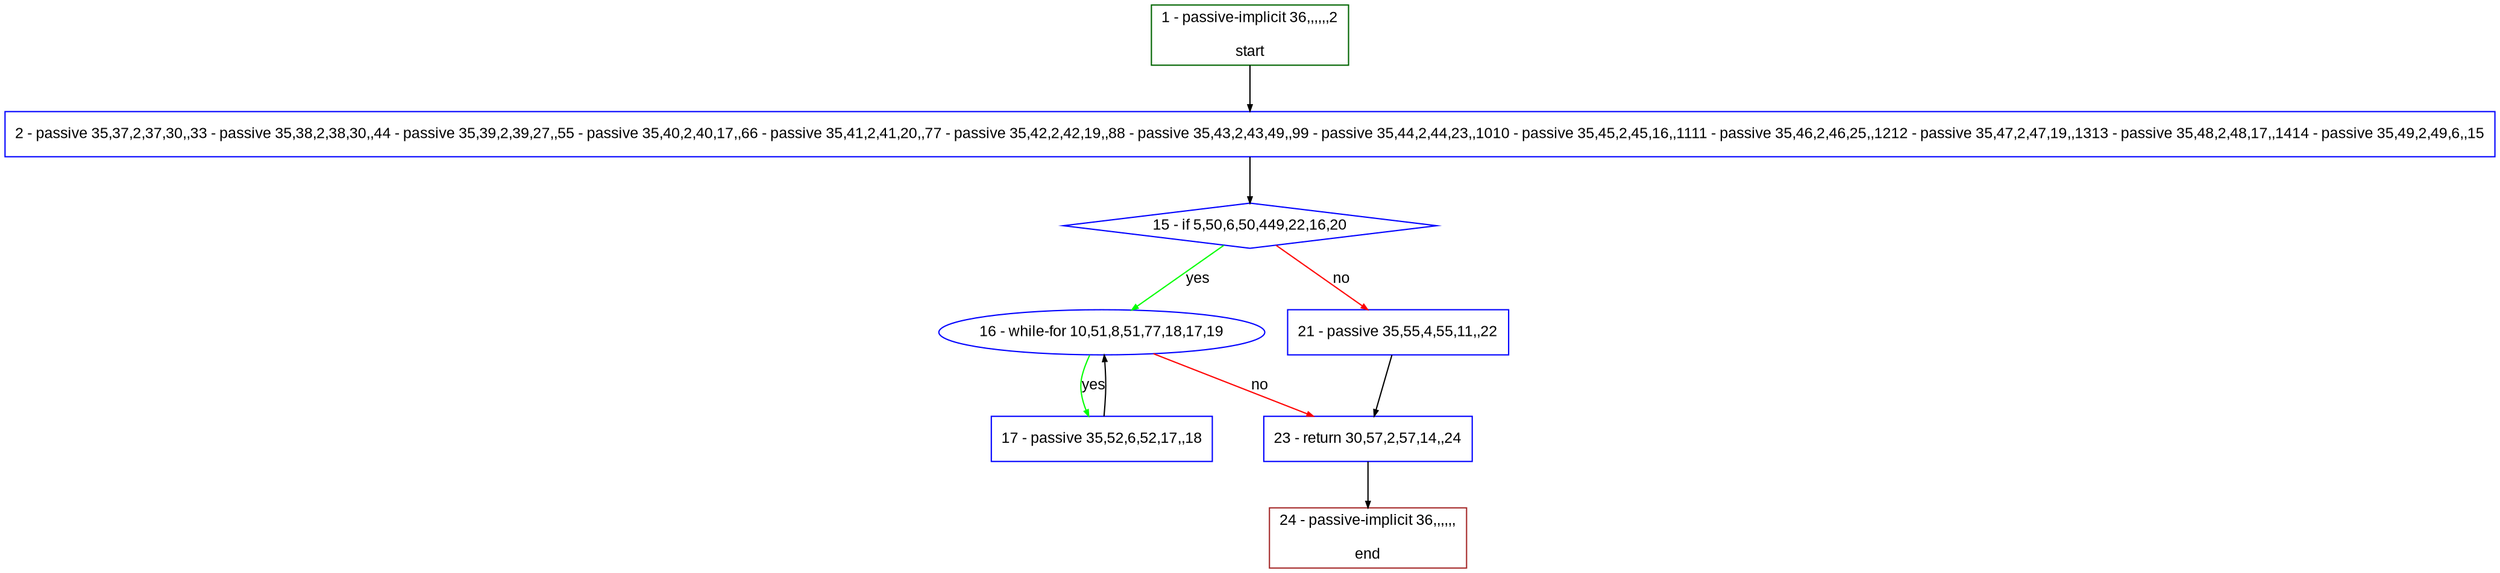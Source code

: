 digraph "" {
  graph [pack="true", label="", fontsize="12", packmode="clust", fontname="Arial", fillcolor="#FFFFCC", bgcolor="white", style="rounded,filled", compound="true"];
  node [node_initialized="no", label="", color="grey", fontsize="12", fillcolor="white", fontname="Arial", style="filled", shape="rectangle", compound="true", fixedsize="false"];
  edge [fontcolor="black", arrowhead="normal", arrowtail="none", arrowsize="0.5", ltail="", label="", color="black", fontsize="12", lhead="", fontname="Arial", dir="forward", compound="true"];
  __N1 [label="2 - passive 35,37,2,37,30,,33 - passive 35,38,2,38,30,,44 - passive 35,39,2,39,27,,55 - passive 35,40,2,40,17,,66 - passive 35,41,2,41,20,,77 - passive 35,42,2,42,19,,88 - passive 35,43,2,43,49,,99 - passive 35,44,2,44,23,,1010 - passive 35,45,2,45,16,,1111 - passive 35,46,2,46,25,,1212 - passive 35,47,2,47,19,,1313 - passive 35,48,2,48,17,,1414 - passive 35,49,2,49,6,,15", color="#0000ff", fillcolor="#ffffff", style="filled", shape="box"];
  __N2 [label="1 - passive-implicit 36,,,,,,2\n\nstart", color="#006400", fillcolor="#ffffff", style="filled", shape="box"];
  __N3 [label="15 - if 5,50,6,50,449,22,16,20", color="#0000ff", fillcolor="#ffffff", style="filled", shape="diamond"];
  __N4 [label="16 - while-for 10,51,8,51,77,18,17,19", color="#0000ff", fillcolor="#ffffff", style="filled", shape="oval"];
  __N5 [label="21 - passive 35,55,4,55,11,,22", color="#0000ff", fillcolor="#ffffff", style="filled", shape="box"];
  __N6 [label="17 - passive 35,52,6,52,17,,18", color="#0000ff", fillcolor="#ffffff", style="filled", shape="box"];
  __N7 [label="23 - return 30,57,2,57,14,,24", color="#0000ff", fillcolor="#ffffff", style="filled", shape="box"];
  __N8 [label="24 - passive-implicit 36,,,,,,\n\nend", color="#a52a2a", fillcolor="#ffffff", style="filled", shape="box"];
  __N2 -> __N1 [arrowhead="normal", arrowtail="none", color="#000000", label="", dir="forward"];
  __N1 -> __N3 [arrowhead="normal", arrowtail="none", color="#000000", label="", dir="forward"];
  __N3 -> __N4 [arrowhead="normal", arrowtail="none", color="#00ff00", label="yes", dir="forward"];
  __N3 -> __N5 [arrowhead="normal", arrowtail="none", color="#ff0000", label="no", dir="forward"];
  __N4 -> __N6 [arrowhead="normal", arrowtail="none", color="#00ff00", label="yes", dir="forward"];
  __N6 -> __N4 [arrowhead="normal", arrowtail="none", color="#000000", label="", dir="forward"];
  __N4 -> __N7 [arrowhead="normal", arrowtail="none", color="#ff0000", label="no", dir="forward"];
  __N5 -> __N7 [arrowhead="normal", arrowtail="none", color="#000000", label="", dir="forward"];
  __N7 -> __N8 [arrowhead="normal", arrowtail="none", color="#000000", label="", dir="forward"];
}
